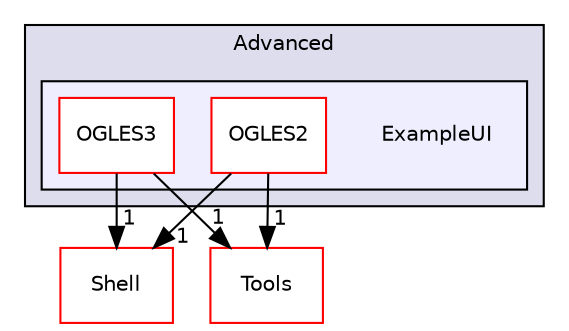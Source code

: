 digraph "PVR/SDK_3.4/Examples/Advanced/ExampleUI" {
  compound=true
  node [ fontsize="10", fontname="Helvetica"];
  edge [ labelfontsize="10", labelfontname="Helvetica"];
  subgraph clusterdir_3311445bd4425c20b6c3fe25c066f270 {
    graph [ bgcolor="#ddddee", pencolor="black", label="Advanced" fontname="Helvetica", fontsize="10", URL="dir_3311445bd4425c20b6c3fe25c066f270.html"]
  subgraph clusterdir_6899c37c45b1ab5e771d675f0424da29 {
    graph [ bgcolor="#eeeeff", pencolor="black", label="" URL="dir_6899c37c45b1ab5e771d675f0424da29.html"];
    dir_6899c37c45b1ab5e771d675f0424da29 [shape=plaintext label="ExampleUI"];
    dir_419c1b04b58f84554aadcffab4ad361b [shape=box label="OGLES2" color="red" fillcolor="white" style="filled" URL="dir_419c1b04b58f84554aadcffab4ad361b.html"];
    dir_3574dab221711d581c6d142398d3598c [shape=box label="OGLES3" color="red" fillcolor="white" style="filled" URL="dir_3574dab221711d581c6d142398d3598c.html"];
  }
  }
  dir_de41955a66a331b990d60d5323117a97 [shape=box label="Shell" fillcolor="white" style="filled" color="red" URL="dir_de41955a66a331b990d60d5323117a97.html"];
  dir_5222bd6691dac9df766f8a52293393a2 [shape=box label="Tools" fillcolor="white" style="filled" color="red" URL="dir_5222bd6691dac9df766f8a52293393a2.html"];
  dir_3574dab221711d581c6d142398d3598c->dir_de41955a66a331b990d60d5323117a97 [headlabel="1", labeldistance=1.5 headhref="dir_000203_000133.html"];
  dir_3574dab221711d581c6d142398d3598c->dir_5222bd6691dac9df766f8a52293393a2 [headlabel="1", labeldistance=1.5 headhref="dir_000203_001762.html"];
  dir_419c1b04b58f84554aadcffab4ad361b->dir_de41955a66a331b990d60d5323117a97 [headlabel="1", labeldistance=1.5 headhref="dir_000201_000133.html"];
  dir_419c1b04b58f84554aadcffab4ad361b->dir_5222bd6691dac9df766f8a52293393a2 [headlabel="1", labeldistance=1.5 headhref="dir_000201_001762.html"];
}
